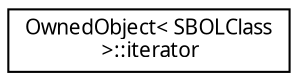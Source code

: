 digraph "Graphical Class Hierarchy"
{
  edge [fontname="FreeSans.ttf",fontsize="10",labelfontname="FreeSans.ttf",labelfontsize="10"];
  node [fontname="FreeSans.ttf",fontsize="10",shape=record];
  rankdir="LR";
  Node0 [label="OwnedObject\< SBOLClass\l \>::iterator",height=0.2,width=0.4,color="black", fillcolor="white", style="filled",URL="$classsbol_1_1_owned_object_1_1iterator.html",tooltip="Provides iterator functionality for SBOL properties that contain multiple objects. "];
}
